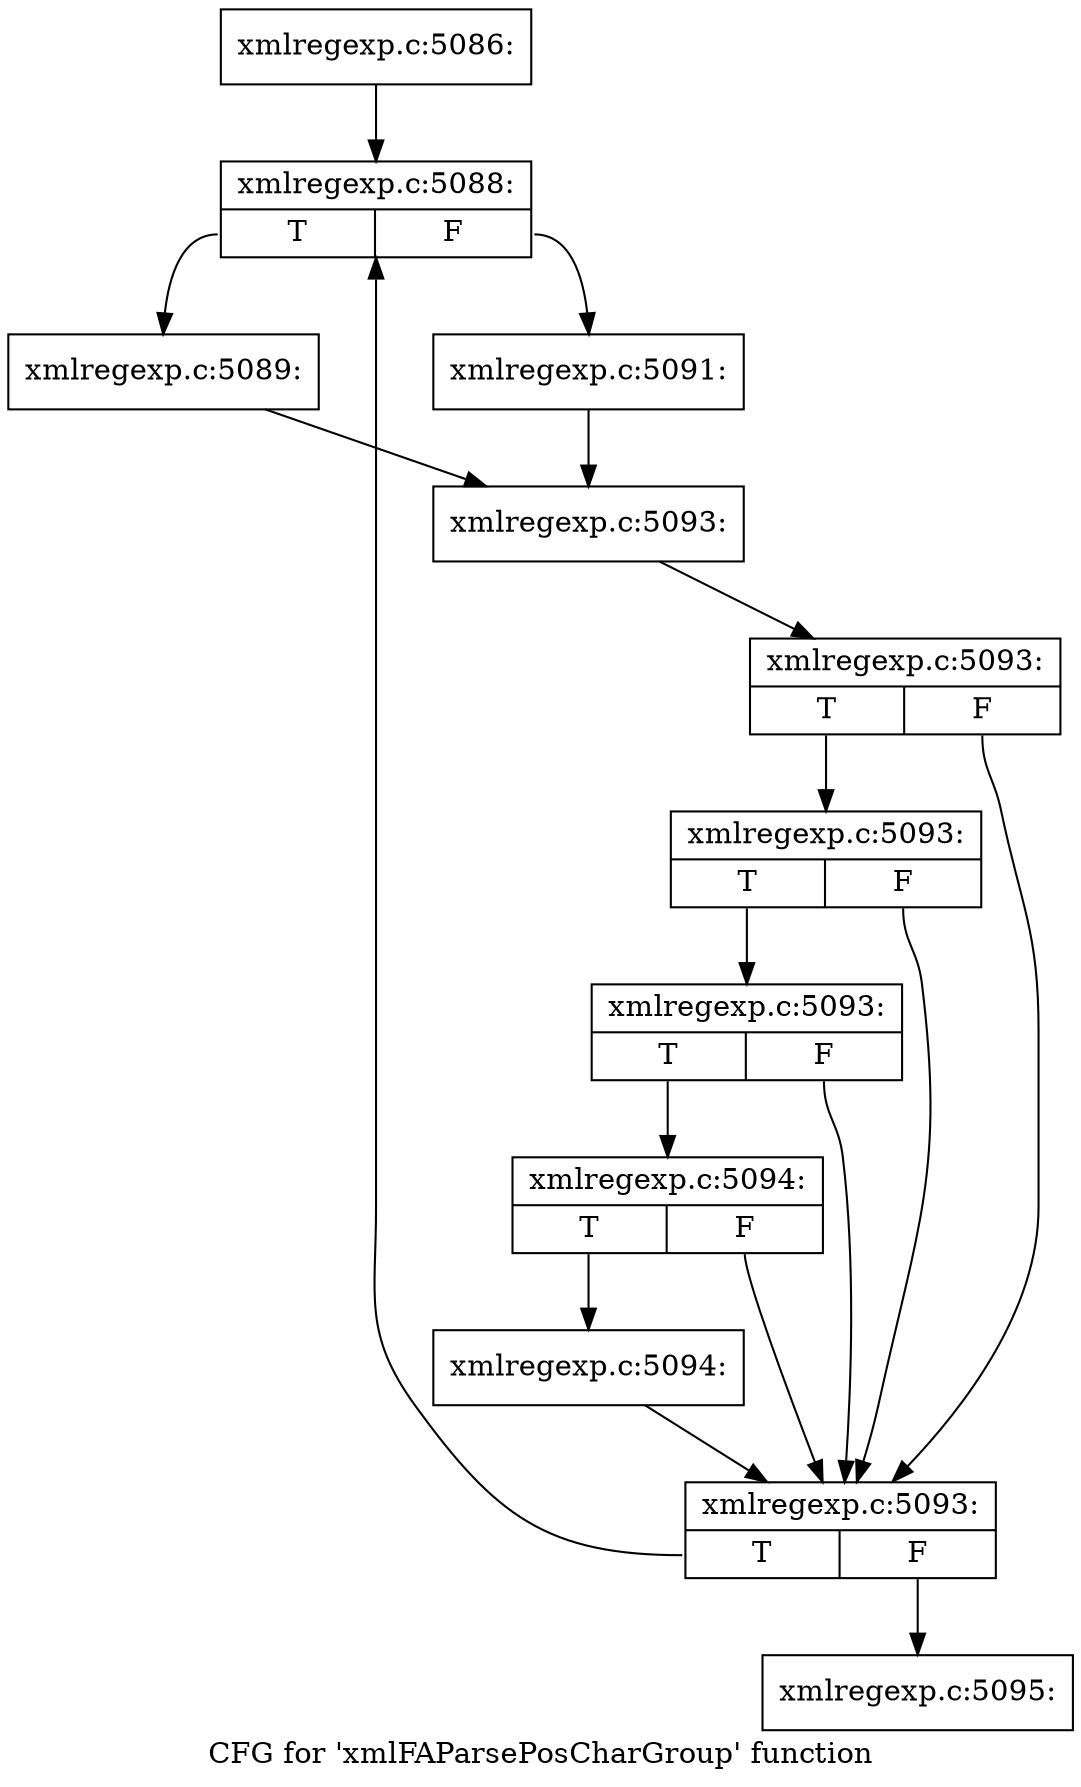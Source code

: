 digraph "CFG for 'xmlFAParsePosCharGroup' function" {
	label="CFG for 'xmlFAParsePosCharGroup' function";

	Node0x563d9d7d4ed0 [shape=record,label="{xmlregexp.c:5086:}"];
	Node0x563d9d7d4ed0 -> Node0x563d9d71ec90;
	Node0x563d9d71ec90 [shape=record,label="{xmlregexp.c:5088:|{<s0>T|<s1>F}}"];
	Node0x563d9d71ec90:s0 -> Node0x563d9d7d5990;
	Node0x563d9d71ec90:s1 -> Node0x563d9d7d5a30;
	Node0x563d9d7d5990 [shape=record,label="{xmlregexp.c:5089:}"];
	Node0x563d9d7d5990 -> Node0x563d9d7d59e0;
	Node0x563d9d7d5a30 [shape=record,label="{xmlregexp.c:5091:}"];
	Node0x563d9d7d5a30 -> Node0x563d9d7d59e0;
	Node0x563d9d7d59e0 [shape=record,label="{xmlregexp.c:5093:}"];
	Node0x563d9d7d59e0 -> Node0x563d9d7cd110;
	Node0x563d9d7cd110 [shape=record,label="{xmlregexp.c:5093:|{<s0>T|<s1>F}}"];
	Node0x563d9d7cd110:s0 -> Node0x563d9d7d69f0;
	Node0x563d9d7cd110:s1 -> Node0x563d9d7d6850;
	Node0x563d9d7d69f0 [shape=record,label="{xmlregexp.c:5093:|{<s0>T|<s1>F}}"];
	Node0x563d9d7d69f0:s0 -> Node0x563d9d7d6970;
	Node0x563d9d7d69f0:s1 -> Node0x563d9d7d6850;
	Node0x563d9d7d6970 [shape=record,label="{xmlregexp.c:5093:|{<s0>T|<s1>F}}"];
	Node0x563d9d7d6970:s0 -> Node0x563d9d7d68f0;
	Node0x563d9d7d6970:s1 -> Node0x563d9d7d6850;
	Node0x563d9d7d68f0 [shape=record,label="{xmlregexp.c:5094:|{<s0>T|<s1>F}}"];
	Node0x563d9d7d68f0:s0 -> Node0x563d9d7d68a0;
	Node0x563d9d7d68f0:s1 -> Node0x563d9d7d6850;
	Node0x563d9d7d68a0 [shape=record,label="{xmlregexp.c:5094:}"];
	Node0x563d9d7d68a0 -> Node0x563d9d7d6850;
	Node0x563d9d7d6850 [shape=record,label="{xmlregexp.c:5093:|{<s0>T|<s1>F}}"];
	Node0x563d9d7d6850:s0 -> Node0x563d9d71ec90;
	Node0x563d9d7d6850:s1 -> Node0x563d9d7c8760;
	Node0x563d9d7c8760 [shape=record,label="{xmlregexp.c:5095:}"];
}
